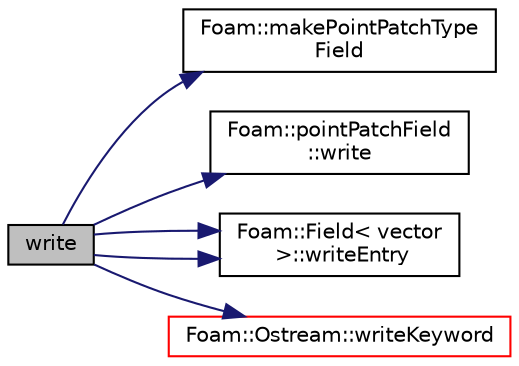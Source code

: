digraph "write"
{
  bgcolor="transparent";
  edge [fontname="Helvetica",fontsize="10",labelfontname="Helvetica",labelfontsize="10"];
  node [fontname="Helvetica",fontsize="10",shape=record];
  rankdir="LR";
  Node94 [label="write",height=0.2,width=0.4,color="black", fillcolor="grey75", style="filled", fontcolor="black"];
  Node94 -> Node95 [color="midnightblue",fontsize="10",style="solid",fontname="Helvetica"];
  Node95 [label="Foam::makePointPatchType\lField",height=0.2,width=0.4,color="black",URL="$a21851.html#a0f203d1b2afeb748ca75896bf3597dbe"];
  Node94 -> Node96 [color="midnightblue",fontsize="10",style="solid",fontname="Helvetica"];
  Node96 [label="Foam::pointPatchField\l::write",height=0.2,width=0.4,color="black",URL="$a23773.html#a293fdfec8bdfbd5c3913ab4c9f3454ff",tooltip="Write. "];
  Node94 -> Node97 [color="midnightblue",fontsize="10",style="solid",fontname="Helvetica"];
  Node97 [label="Foam::Field\< vector\l \>::writeEntry",height=0.2,width=0.4,color="black",URL="$a27573.html#a7c03447f7f0471351fe57a41b62c8686",tooltip="Write the field as a dictionary entry. "];
  Node94 -> Node97 [color="midnightblue",fontsize="10",style="solid",fontname="Helvetica"];
  Node94 -> Node98 [color="midnightblue",fontsize="10",style="solid",fontname="Helvetica"];
  Node98 [label="Foam::Ostream::writeKeyword",height=0.2,width=0.4,color="red",URL="$a27345.html#a3c58b2bb9174ea3c4a5fa58095d1290e",tooltip="Write the keyword followed by an appropriate indentation. "];
}
